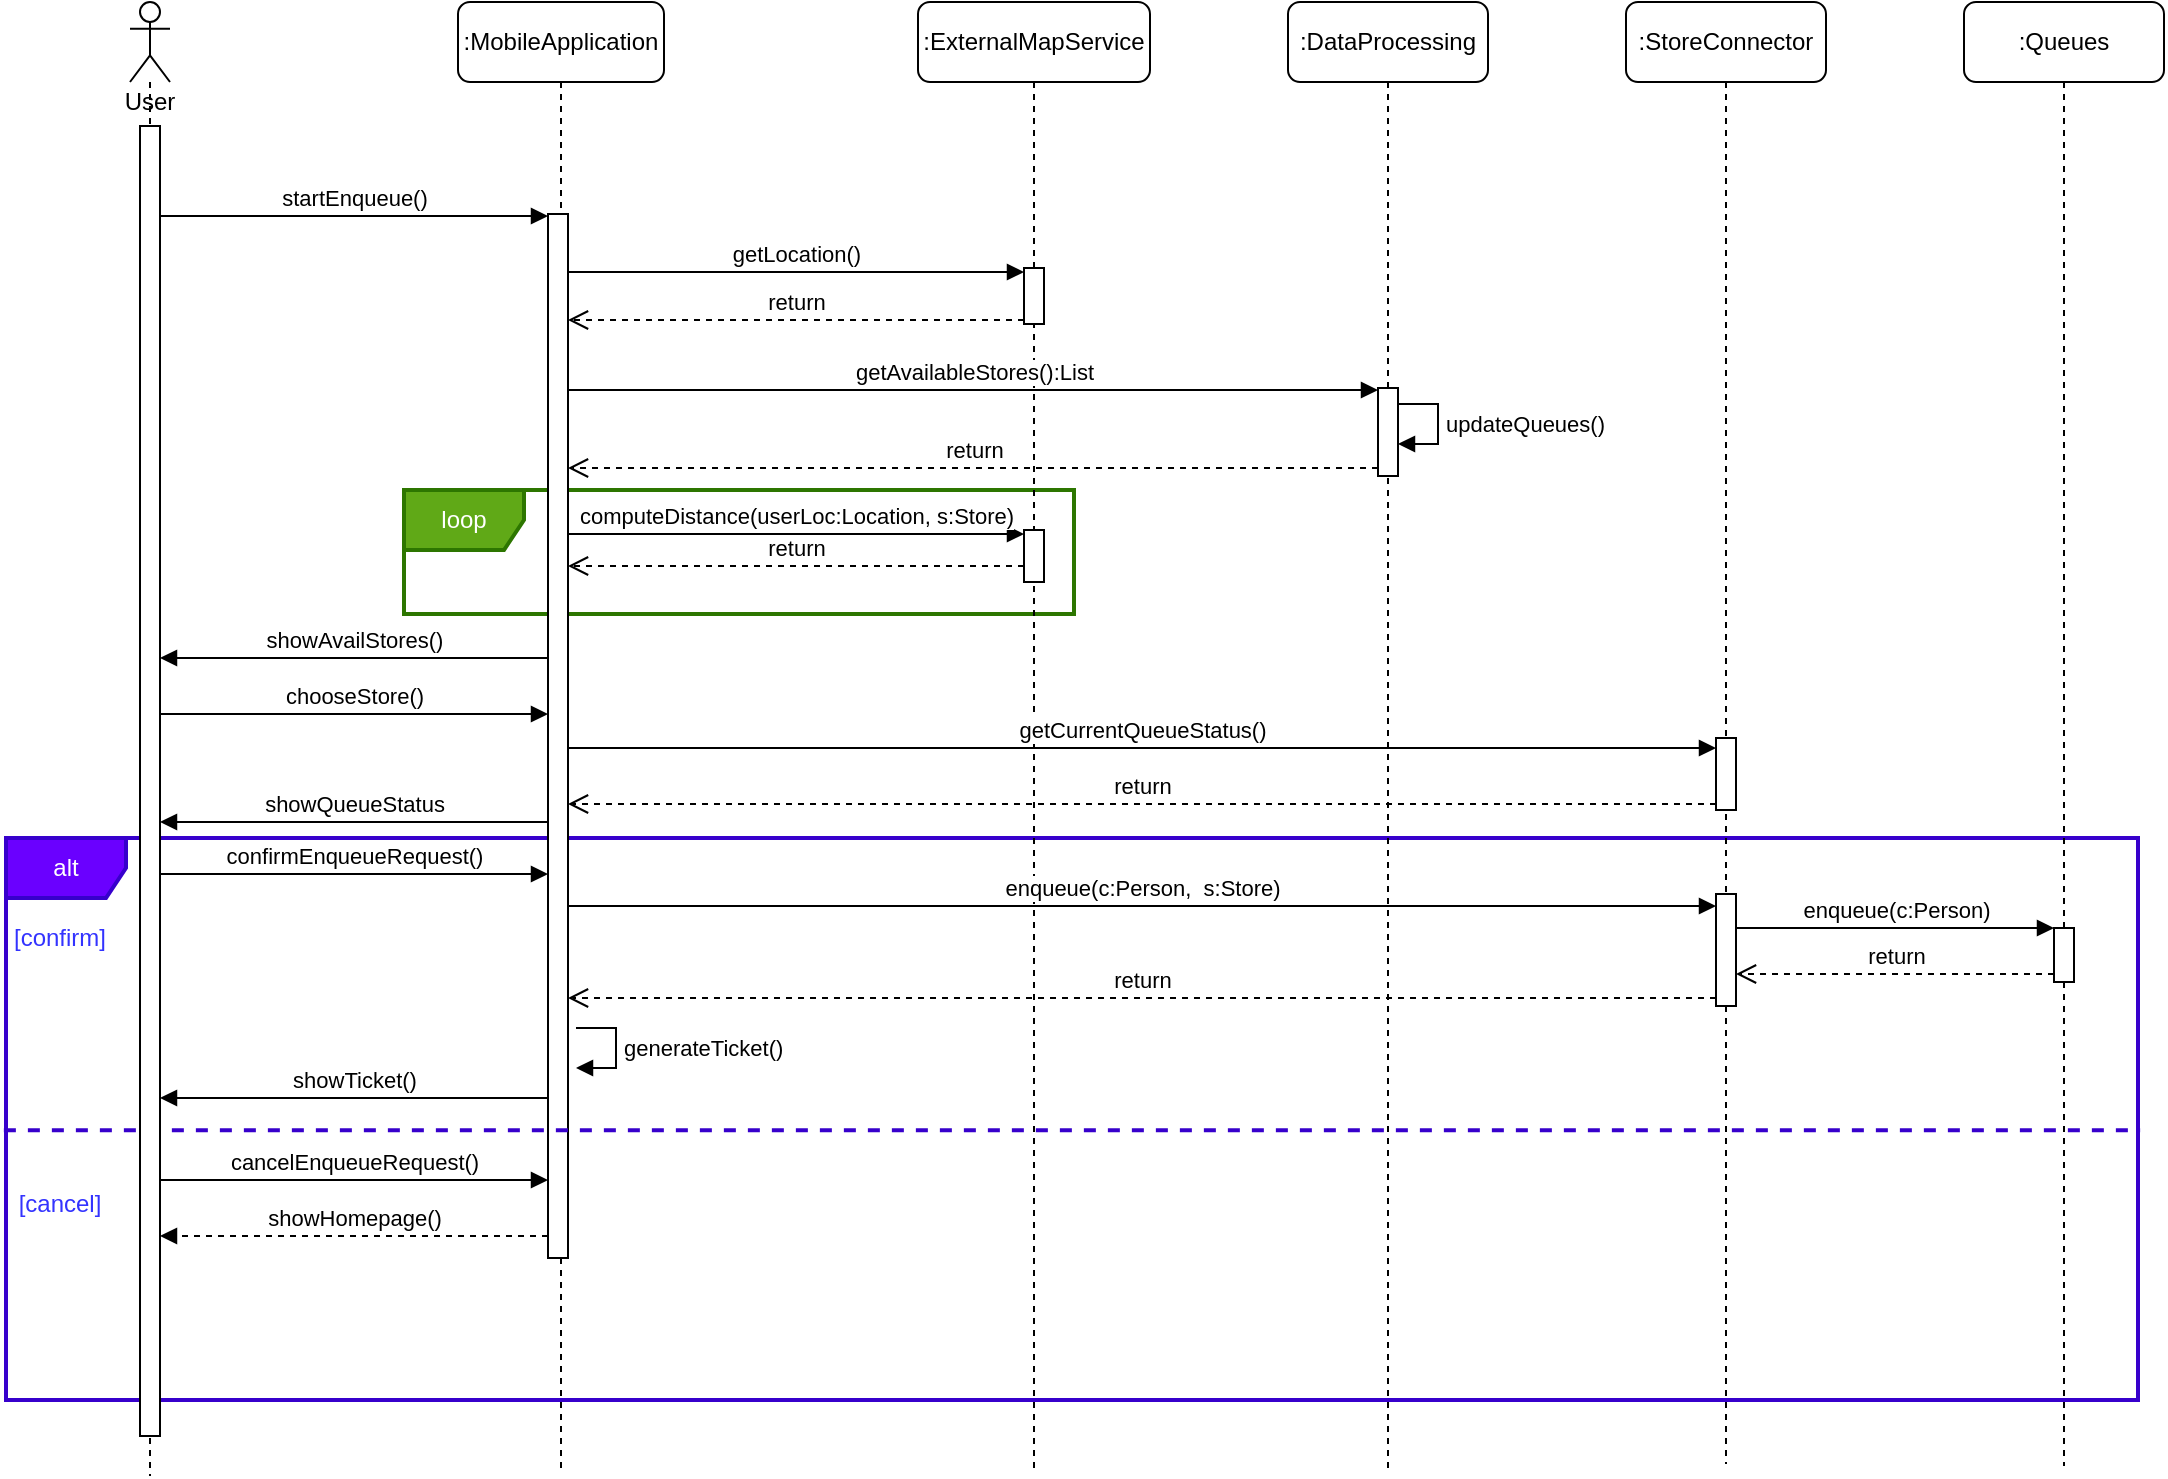 <mxfile version="14.1.8" type="device"><diagram name="Page-1" id="13e1069c-82ec-6db2-03f1-153e76fe0fe0"><mxGraphModel dx="1102" dy="829" grid="0" gridSize="10" guides="1" tooltips="1" connect="1" arrows="1" fold="1" page="1" pageScale="1" pageWidth="1100" pageHeight="850" background="none" math="0" shadow="0"><root><mxCell id="0"/><mxCell id="1" parent="0"/><mxCell id="lIzOskPbsVTF9RIAqZBn-39" value="alt" style="shape=umlFrame;whiteSpace=wrap;html=1;fillColor=#6a00ff;strokeColor=#3700CC;fontColor=#ffffff;strokeWidth=2;" parent="1" vertex="1"><mxGeometry x="13" y="496" width="1066" height="281" as="geometry"/></mxCell><mxCell id="lIzOskPbsVTF9RIAqZBn-18" value="loop" style="shape=umlFrame;whiteSpace=wrap;html=1;fillColor=#60a917;strokeColor=#2D7600;fontColor=#ffffff;strokeWidth=2;" parent="1" vertex="1"><mxGeometry x="212" y="322" width="335" height="62" as="geometry"/></mxCell><mxCell id="7baba1c4bc27f4b0-2" value=":MobileApplication" style="shape=umlLifeline;perimeter=lifelinePerimeter;whiteSpace=wrap;html=1;container=1;collapsible=0;recursiveResize=0;outlineConnect=0;rounded=1;shadow=0;comic=0;labelBackgroundColor=none;strokeWidth=1;fontFamily=Helvetica;fontSize=12;align=center;" parent="1" vertex="1"><mxGeometry x="239" y="78" width="103" height="734" as="geometry"/></mxCell><mxCell id="7baba1c4bc27f4b0-10" value="" style="html=1;points=[];perimeter=orthogonalPerimeter;rounded=0;shadow=0;comic=0;labelBackgroundColor=none;strokeWidth=1;fontFamily=Verdana;fontSize=12;align=center;" parent="7baba1c4bc27f4b0-2" vertex="1"><mxGeometry x="45" y="106" width="10" height="522" as="geometry"/></mxCell><mxCell id="Qy9FHdCzN2HbcOrQwQrR-16" value=":DataProcessing" style="shape=umlLifeline;perimeter=lifelinePerimeter;whiteSpace=wrap;html=1;container=1;collapsible=0;recursiveResize=0;outlineConnect=0;rounded=1;shadow=0;glass=0;sketch=0;" parent="1" vertex="1"><mxGeometry x="654" y="78" width="100" height="733" as="geometry"/></mxCell><mxCell id="lIzOskPbsVTF9RIAqZBn-16" value="" style="html=1;points=[];perimeter=orthogonalPerimeter;" parent="Qy9FHdCzN2HbcOrQwQrR-16" vertex="1"><mxGeometry x="45" y="193" width="10" height="44" as="geometry"/></mxCell><mxCell id="lIzOskPbsVTF9RIAqZBn-31" value="updateQueues()" style="edgeStyle=orthogonalEdgeStyle;html=1;align=left;spacingLeft=2;endArrow=block;rounded=0;entryX=1;entryY=0;" parent="Qy9FHdCzN2HbcOrQwQrR-16" source="lIzOskPbsVTF9RIAqZBn-16" edge="1"><mxGeometry relative="1" as="geometry"><mxPoint x="50" y="201" as="sourcePoint"/><Array as="points"><mxPoint x="75" y="201"/><mxPoint x="75" y="221"/></Array><mxPoint x="55" y="221" as="targetPoint"/></mxGeometry></mxCell><mxCell id="Qy9FHdCzN2HbcOrQwQrR-18" value=":StoreConnector" style="shape=umlLifeline;perimeter=lifelinePerimeter;whiteSpace=wrap;html=1;container=1;collapsible=0;recursiveResize=0;outlineConnect=0;rounded=1;shadow=0;glass=0;sketch=0;" parent="1" vertex="1"><mxGeometry x="823" y="78" width="100" height="731" as="geometry"/></mxCell><mxCell id="sA3qV_R-4lghBocIxxYS-1" value="" style="html=1;points=[];perimeter=orthogonalPerimeter;" vertex="1" parent="Qy9FHdCzN2HbcOrQwQrR-18"><mxGeometry x="45" y="368" width="10" height="36" as="geometry"/></mxCell><mxCell id="sA3qV_R-4lghBocIxxYS-2" value="" style="html=1;points=[];perimeter=orthogonalPerimeter;" vertex="1" parent="Qy9FHdCzN2HbcOrQwQrR-18"><mxGeometry x="45" y="446" width="10" height="56" as="geometry"/></mxCell><mxCell id="lIzOskPbsVTF9RIAqZBn-3" value="startEnqueue()" style="html=1;verticalAlign=bottom;endArrow=block;" parent="1" target="7baba1c4bc27f4b0-10" edge="1"><mxGeometry width="80" relative="1" as="geometry"><mxPoint x="90" y="185" as="sourcePoint"/><mxPoint x="524" y="368" as="targetPoint"/><Array as="points"><mxPoint x="265" y="185"/></Array></mxGeometry></mxCell><mxCell id="lIzOskPbsVTF9RIAqZBn-8" value=":Queues" style="shape=umlLifeline;perimeter=lifelinePerimeter;whiteSpace=wrap;html=1;container=1;collapsible=0;recursiveResize=0;outlineConnect=0;rounded=1;shadow=0;glass=0;sketch=0;" parent="1" vertex="1"><mxGeometry x="992" y="78" width="100" height="732" as="geometry"/></mxCell><mxCell id="lIzOskPbsVTF9RIAqZBn-34" value="" style="html=1;points=[];perimeter=orthogonalPerimeter;" parent="lIzOskPbsVTF9RIAqZBn-8" vertex="1"><mxGeometry x="45" y="463" width="10" height="27" as="geometry"/></mxCell><mxCell id="lIzOskPbsVTF9RIAqZBn-9" value=":ExternalMapService" style="shape=umlLifeline;perimeter=lifelinePerimeter;whiteSpace=wrap;html=1;container=1;collapsible=0;recursiveResize=0;outlineConnect=0;rounded=1;shadow=0;glass=0;sketch=0;" parent="1" vertex="1"><mxGeometry x="469" y="78" width="116" height="734" as="geometry"/></mxCell><mxCell id="lIzOskPbsVTF9RIAqZBn-12" value="" style="html=1;points=[];perimeter=orthogonalPerimeter;" parent="lIzOskPbsVTF9RIAqZBn-9" vertex="1"><mxGeometry x="53" y="133" width="10" height="28" as="geometry"/></mxCell><mxCell id="lIzOskPbsVTF9RIAqZBn-19" value="" style="html=1;points=[];perimeter=orthogonalPerimeter;" parent="lIzOskPbsVTF9RIAqZBn-9" vertex="1"><mxGeometry x="53" y="264" width="10" height="26" as="geometry"/></mxCell><mxCell id="lIzOskPbsVTF9RIAqZBn-10" value="showAvailStores()" style="html=1;verticalAlign=bottom;endArrow=block;" parent="1" source="7baba1c4bc27f4b0-10" edge="1"><mxGeometry width="80" relative="1" as="geometry"><mxPoint x="154" y="235" as="sourcePoint"/><mxPoint x="90" y="406" as="targetPoint"/><Array as="points"><mxPoint x="197" y="406"/></Array></mxGeometry></mxCell><mxCell id="lIzOskPbsVTF9RIAqZBn-13" value="getLocation()" style="html=1;verticalAlign=bottom;endArrow=block;" parent="1" source="7baba1c4bc27f4b0-10" target="lIzOskPbsVTF9RIAqZBn-12" edge="1"><mxGeometry width="80" relative="1" as="geometry"><mxPoint x="521" y="370" as="sourcePoint"/><mxPoint x="601" y="370" as="targetPoint"/><Array as="points"><mxPoint x="389" y="213"/></Array></mxGeometry></mxCell><mxCell id="lIzOskPbsVTF9RIAqZBn-14" value="return" style="html=1;verticalAlign=bottom;endArrow=open;dashed=1;endSize=8;" parent="1" source="lIzOskPbsVTF9RIAqZBn-12" target="7baba1c4bc27f4b0-10" edge="1"><mxGeometry relative="1" as="geometry"><mxPoint x="601" y="370" as="sourcePoint"/><mxPoint x="521" y="370" as="targetPoint"/><Array as="points"><mxPoint x="389" y="237"/></Array></mxGeometry></mxCell><mxCell id="lIzOskPbsVTF9RIAqZBn-15" value="getAvailableStores():List" style="html=1;verticalAlign=bottom;endArrow=block;" parent="1" source="7baba1c4bc27f4b0-10" target="lIzOskPbsVTF9RIAqZBn-16" edge="1"><mxGeometry width="80" relative="1" as="geometry"><mxPoint x="521" y="370" as="sourcePoint"/><mxPoint x="601" y="370" as="targetPoint"/><Array as="points"><mxPoint x="481" y="272"/></Array></mxGeometry></mxCell><mxCell id="lIzOskPbsVTF9RIAqZBn-17" value="return" style="html=1;verticalAlign=bottom;endArrow=open;dashed=1;endSize=8;" parent="1" source="lIzOskPbsVTF9RIAqZBn-16" target="7baba1c4bc27f4b0-10" edge="1"><mxGeometry relative="1" as="geometry"><mxPoint x="601" y="370" as="sourcePoint"/><mxPoint x="521" y="370" as="targetPoint"/><Array as="points"><mxPoint x="481" y="311"/></Array></mxGeometry></mxCell><mxCell id="lIzOskPbsVTF9RIAqZBn-23" value="computeDistance(userLoc:Location, s:Store)" style="html=1;verticalAlign=bottom;endArrow=block;" parent="1" source="7baba1c4bc27f4b0-10" target="lIzOskPbsVTF9RIAqZBn-19" edge="1"><mxGeometry width="80" relative="1" as="geometry"><mxPoint x="521" y="370" as="sourcePoint"/><mxPoint x="601" y="370" as="targetPoint"/><Array as="points"><mxPoint x="392" y="344"/></Array></mxGeometry></mxCell><mxCell id="lIzOskPbsVTF9RIAqZBn-24" value="return" style="html=1;verticalAlign=bottom;endArrow=open;dashed=1;endSize=8;" parent="1" source="lIzOskPbsVTF9RIAqZBn-19" target="7baba1c4bc27f4b0-10" edge="1"><mxGeometry relative="1" as="geometry"><mxPoint x="601" y="370" as="sourcePoint"/><mxPoint x="521" y="370" as="targetPoint"/><Array as="points"><mxPoint x="398" y="360"/></Array></mxGeometry></mxCell><mxCell id="lIzOskPbsVTF9RIAqZBn-25" value="chooseStore()" style="html=1;verticalAlign=bottom;endArrow=block;" parent="1" target="7baba1c4bc27f4b0-10" edge="1"><mxGeometry width="80" relative="1" as="geometry"><mxPoint x="90" y="434" as="sourcePoint"/><mxPoint x="601" y="413" as="targetPoint"/><Array as="points"><mxPoint x="188" y="434"/></Array></mxGeometry></mxCell><mxCell id="lIzOskPbsVTF9RIAqZBn-32" value="enqueue(c:Person,&amp;nbsp; s:Store)" style="html=1;verticalAlign=bottom;endArrow=block;" parent="1" source="7baba1c4bc27f4b0-10" edge="1"><mxGeometry width="80" relative="1" as="geometry"><mxPoint x="297" y="448" as="sourcePoint"/><mxPoint x="868" y="530" as="targetPoint"/><Array as="points"><mxPoint x="581" y="530"/></Array></mxGeometry></mxCell><mxCell id="lIzOskPbsVTF9RIAqZBn-35" value="enqueue(c:Person)" style="html=1;verticalAlign=bottom;endArrow=block;" parent="1" target="lIzOskPbsVTF9RIAqZBn-34" edge="1"><mxGeometry width="80" relative="1" as="geometry"><mxPoint x="878" y="541" as="sourcePoint"/><mxPoint x="601" y="360" as="targetPoint"/><Array as="points"/></mxGeometry></mxCell><mxCell id="lIzOskPbsVTF9RIAqZBn-36" value="getCurrentQueueStatus()" style="html=1;verticalAlign=bottom;endArrow=block;" parent="1" source="7baba1c4bc27f4b0-10" edge="1"><mxGeometry width="80" relative="1" as="geometry"><mxPoint x="521" y="360" as="sourcePoint"/><mxPoint x="868" y="451" as="targetPoint"/><Array as="points"><mxPoint x="581" y="451"/></Array></mxGeometry></mxCell><mxCell id="lIzOskPbsVTF9RIAqZBn-37" value="return" style="html=1;verticalAlign=bottom;endArrow=open;dashed=1;endSize=8;" parent="1" target="7baba1c4bc27f4b0-10" edge="1"><mxGeometry relative="1" as="geometry"><mxPoint x="868" y="479" as="sourcePoint"/><mxPoint x="521" y="360" as="targetPoint"/><Array as="points"><mxPoint x="582" y="479"/></Array></mxGeometry></mxCell><mxCell id="lIzOskPbsVTF9RIAqZBn-38" value="showQueueStatus" style="html=1;verticalAlign=bottom;endArrow=block;" parent="1" source="7baba1c4bc27f4b0-10" edge="1"><mxGeometry width="80" relative="1" as="geometry"><mxPoint x="521" y="360" as="sourcePoint"/><mxPoint x="90" y="488" as="targetPoint"/><Array as="points"><mxPoint x="179" y="488"/></Array></mxGeometry></mxCell><mxCell id="lIzOskPbsVTF9RIAqZBn-40" value="return" style="html=1;verticalAlign=bottom;endArrow=open;dashed=1;endSize=8;" parent="1" source="lIzOskPbsVTF9RIAqZBn-34" edge="1"><mxGeometry relative="1" as="geometry"><mxPoint x="601" y="519" as="sourcePoint"/><mxPoint x="878" y="564" as="targetPoint"/><Array as="points"><mxPoint x="964" y="564"/></Array></mxGeometry></mxCell><mxCell id="lIzOskPbsVTF9RIAqZBn-41" value="return" style="html=1;verticalAlign=bottom;endArrow=open;dashed=1;endSize=8;" parent="1" target="7baba1c4bc27f4b0-10" edge="1"><mxGeometry relative="1" as="geometry"><mxPoint x="868" y="576" as="sourcePoint"/><mxPoint x="521" y="519" as="targetPoint"/><Array as="points"><mxPoint x="585" y="576"/></Array></mxGeometry></mxCell><mxCell id="lIzOskPbsVTF9RIAqZBn-42" value="generateTicket()" style="edgeStyle=orthogonalEdgeStyle;html=1;align=left;spacingLeft=2;endArrow=block;rounded=0;entryX=1;entryY=0;" parent="1" edge="1"><mxGeometry relative="1" as="geometry"><mxPoint x="298" y="591" as="sourcePoint"/><Array as="points"><mxPoint x="318" y="591"/><mxPoint x="318" y="611"/></Array><mxPoint x="298" y="611" as="targetPoint"/></mxGeometry></mxCell><mxCell id="lIzOskPbsVTF9RIAqZBn-44" value="confirmEnqueueRequest()" style="html=1;verticalAlign=bottom;endArrow=block;" parent="1" target="7baba1c4bc27f4b0-10" edge="1"><mxGeometry width="80" relative="1" as="geometry"><mxPoint x="90" y="514" as="sourcePoint"/><mxPoint x="601" y="519" as="targetPoint"/><Array as="points"><mxPoint x="190" y="514"/></Array></mxGeometry></mxCell><mxCell id="lIzOskPbsVTF9RIAqZBn-46" value="showTicket()" style="html=1;verticalAlign=bottom;endArrow=block;" parent="1" source="7baba1c4bc27f4b0-10" edge="1"><mxGeometry width="80" relative="1" as="geometry"><mxPoint x="521" y="519" as="sourcePoint"/><mxPoint x="90" y="626" as="targetPoint"/><Array as="points"><mxPoint x="192" y="626"/></Array></mxGeometry></mxCell><mxCell id="lIzOskPbsVTF9RIAqZBn-47" value="cancelEnqueueRequest()" style="html=1;verticalAlign=bottom;endArrow=block;" parent="1" target="7baba1c4bc27f4b0-10" edge="1"><mxGeometry width="80" relative="1" as="geometry"><mxPoint x="90" y="667" as="sourcePoint"/><mxPoint x="601" y="413" as="targetPoint"/><Array as="points"><mxPoint x="202" y="667"/></Array></mxGeometry></mxCell><mxCell id="lIzOskPbsVTF9RIAqZBn-51" value="" style="endArrow=none;dashed=1;html=1;exitX=-0.001;exitY=0.52;exitDx=0;exitDy=0;exitPerimeter=0;fillColor=#6a00ff;strokeColor=#3700CC;strokeWidth=2;entryX=1.001;entryY=0.52;entryDx=0;entryDy=0;entryPerimeter=0;" parent="1" source="lIzOskPbsVTF9RIAqZBn-39" target="lIzOskPbsVTF9RIAqZBn-39" edge="1"><mxGeometry width="50" height="50" relative="1" as="geometry"><mxPoint x="524" y="544" as="sourcePoint"/><mxPoint x="1072" y="639" as="targetPoint"/><Array as="points"/></mxGeometry></mxCell><mxCell id="lIzOskPbsVTF9RIAqZBn-52" value="showHomepage()" style="html=1;verticalAlign=bottom;endArrow=block;strokeWidth=1;dashed=1;" parent="1" source="7baba1c4bc27f4b0-10" edge="1"><mxGeometry width="80" relative="1" as="geometry"><mxPoint x="509" y="466" as="sourcePoint"/><mxPoint x="90" y="695" as="targetPoint"/><Array as="points"><mxPoint x="192" y="695"/></Array></mxGeometry></mxCell><mxCell id="DdnXtc5UK6NsqdAdlI-5-1" value="[confirm]" style="text;html=1;strokeColor=none;fillColor=none;align=center;verticalAlign=middle;whiteSpace=wrap;rounded=0;shadow=0;fontFamily=Helvetica;fontColor=#3333FF;" parent="1" vertex="1"><mxGeometry x="20" y="536" width="40" height="20" as="geometry"/></mxCell><mxCell id="DdnXtc5UK6NsqdAdlI-5-2" value="[cancel]" style="text;html=1;strokeColor=none;fillColor=none;align=center;verticalAlign=middle;whiteSpace=wrap;rounded=0;shadow=0;fontFamily=Helvetica;fontColor=#3333FF;" parent="1" vertex="1"><mxGeometry x="20" y="669" width="40" height="20" as="geometry"/></mxCell><mxCell id="uHh67VX50_L7ws1yM3Z_-1" value="User" style="shape=umlLifeline;participant=umlActor;perimeter=lifelinePerimeter;whiteSpace=wrap;html=1;container=1;collapsible=0;recursiveResize=0;verticalAlign=top;spacingTop=36;outlineConnect=0;" parent="1" vertex="1"><mxGeometry x="75" y="78" width="20" height="737" as="geometry"/></mxCell><mxCell id="uHh67VX50_L7ws1yM3Z_-2" value="" style="html=1;points=[];perimeter=orthogonalPerimeter;" parent="uHh67VX50_L7ws1yM3Z_-1" vertex="1"><mxGeometry x="5" y="62" width="10" height="655" as="geometry"/></mxCell></root></mxGraphModel></diagram></mxfile>